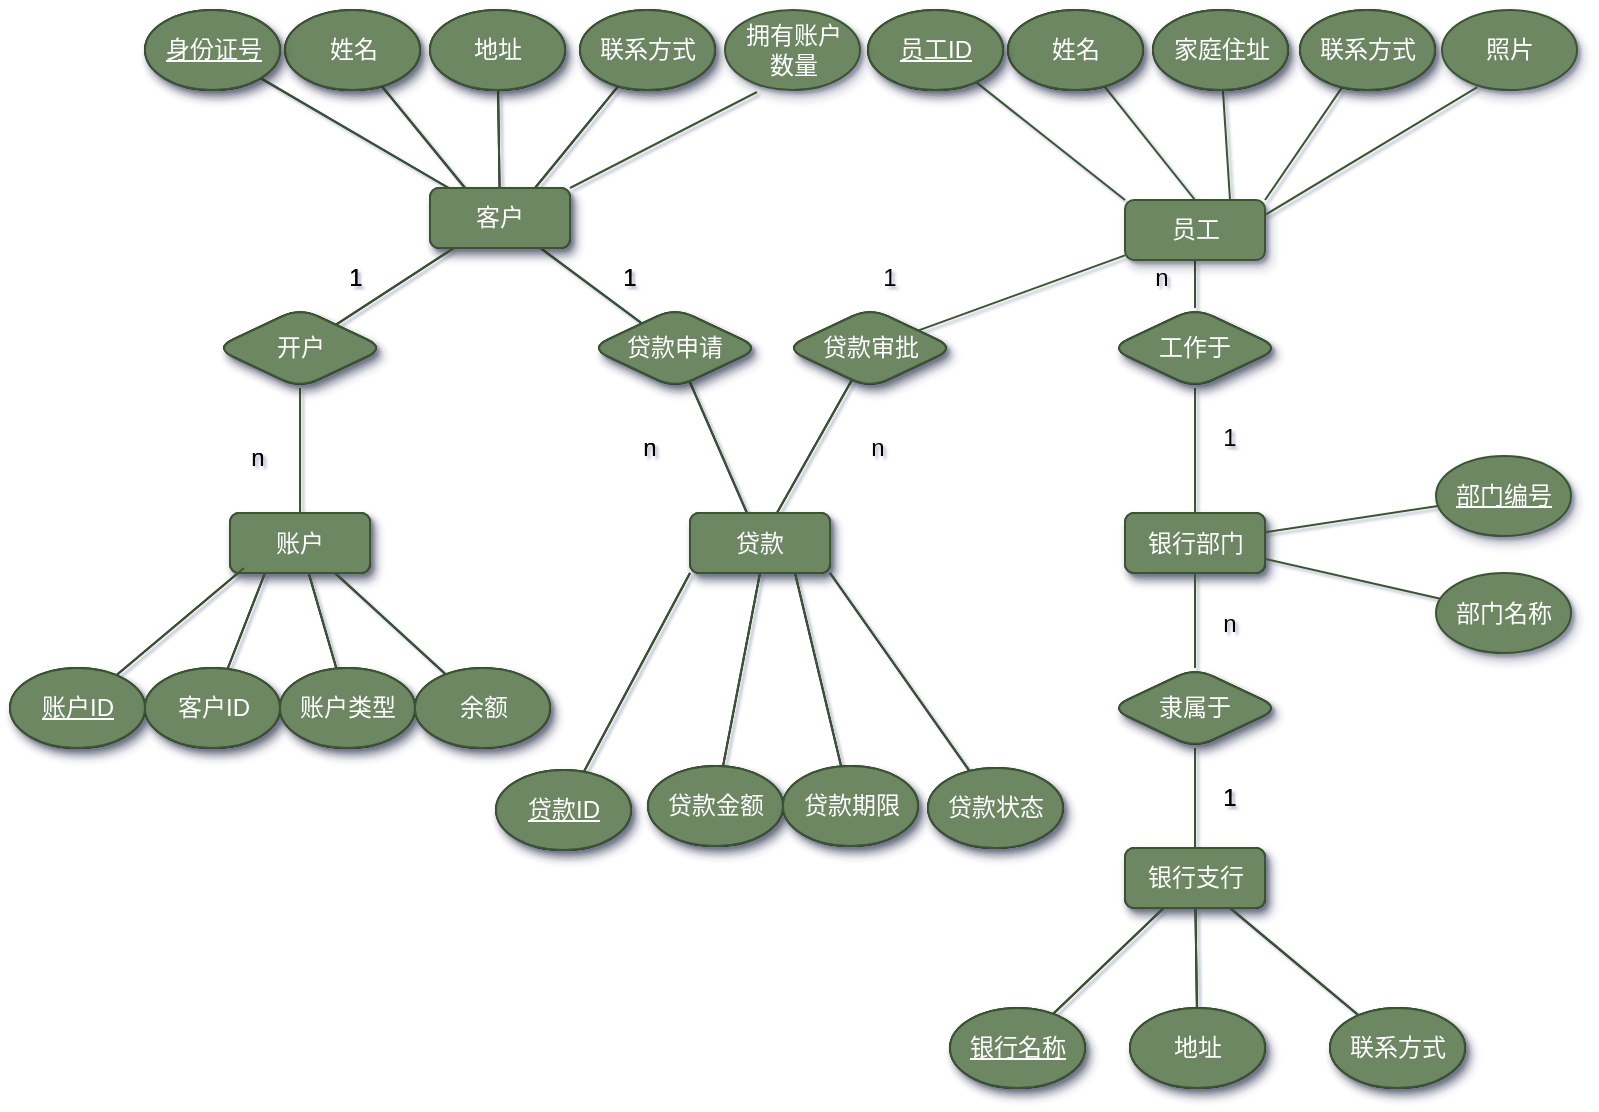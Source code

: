 <mxfile>
    <diagram id="WZQ0aDHP0Yc-spQVtL99" name="第 1 页">
        <mxGraphModel dx="1386" dy="779" grid="0" gridSize="10" guides="1" tooltips="1" connect="1" arrows="1" fold="1" page="1" pageScale="1" pageWidth="827" pageHeight="1169" background="#ffffff" math="0" shadow="1">
            <root>
                <mxCell id="0"/>
                <mxCell id="1" parent="0"/>
                <mxCell id="14" value="" style="edgeStyle=none;html=1;strokeColor=default;endArrow=none;endFill=0;rounded=1;" parent="1" source="2" target="13" edge="1">
                    <mxGeometry relative="1" as="geometry"/>
                </mxCell>
                <mxCell id="2" value="银行" style="rounded=1;whiteSpace=wrap;html=1;glass=0;shadow=1;" parent="1" vertex="1">
                    <mxGeometry x="567.5" y="530" width="70" height="30" as="geometry"/>
                </mxCell>
                <mxCell id="18" value="" style="edgeStyle=none;html=1;strokeColor=default;endArrow=none;endFill=0;rounded=1;" parent="1" source="3" target="10" edge="1">
                    <mxGeometry relative="1" as="geometry"/>
                </mxCell>
                <mxCell id="3" value="客户" style="rounded=1;whiteSpace=wrap;html=1;glass=0;shadow=1;" parent="1" vertex="1">
                    <mxGeometry x="220" y="200" width="70" height="30" as="geometry"/>
                </mxCell>
                <mxCell id="4" value="账户" style="rounded=1;whiteSpace=wrap;html=1;glass=0;shadow=1;" parent="1" vertex="1">
                    <mxGeometry x="120" y="362.5" width="70" height="30" as="geometry"/>
                </mxCell>
                <mxCell id="5" value="贷款" style="rounded=1;whiteSpace=wrap;html=1;glass=0;shadow=1;" parent="1" vertex="1">
                    <mxGeometry x="350" y="362.5" width="70" height="30" as="geometry"/>
                </mxCell>
                <mxCell id="6" value="银行部门" style="rounded=1;whiteSpace=wrap;html=1;glass=0;shadow=1;" parent="1" vertex="1">
                    <mxGeometry x="567.5" y="362.5" width="70" height="30" as="geometry"/>
                </mxCell>
                <mxCell id="16" value="" style="edgeStyle=none;html=1;strokeColor=default;endArrow=none;endFill=0;rounded=1;" parent="1" source="9" target="3" edge="1">
                    <mxGeometry relative="1" as="geometry"/>
                </mxCell>
                <mxCell id="17" value="" style="edgeStyle=none;html=1;strokeColor=default;endArrow=none;endFill=0;rounded=1;" parent="1" source="9" target="4" edge="1">
                    <mxGeometry relative="1" as="geometry"/>
                </mxCell>
                <mxCell id="9" value="开户&lt;span style=&quot;color: rgba(0, 0, 0, 0); font-family: monospace; font-size: 0px; text-align: start;&quot;&gt;%3CmxGraphModel%3E%3Croot%3E%3CmxCell%20id%3D%220%22%2F%3E%3CmxCell%20id%3D%221%22%20parent%3D%220%22%2F%3E%3CmxCell%20id%3D%222%22%20value%3D%22%E9%93%B6%E8%A1%8C%E9%83%A8%E9%97%A8%22%20style%3D%22rounded%3D1%3BwhiteSpace%3Dwrap%3Bhtml%3D1%3Bglass%3D0%3Bshadow%3D1%3B%22%20vertex%3D%221%22%20parent%3D%221%22%3E%3CmxGeometry%20x%3D%22320%22%20y%3D%22780%22%20width%3D%2270%22%20height%3D%2230%22%20as%3D%22geometry%22%2F%3E%3C%2FmxCell%3E%3C%2Froot%3E%3C%2FmxGraphModel%3E&lt;/span&gt;" style="rhombus;whiteSpace=wrap;html=1;rounded=1;shadow=1;glass=0;" parent="1" vertex="1">
                    <mxGeometry x="112.5" y="260" width="85" height="40" as="geometry"/>
                </mxCell>
                <mxCell id="19" value="" style="edgeStyle=none;html=1;strokeColor=default;endArrow=none;endFill=0;rounded=1;" parent="1" source="10" target="5" edge="1">
                    <mxGeometry relative="1" as="geometry"/>
                </mxCell>
                <mxCell id="10" value="贷款申请" style="rhombus;whiteSpace=wrap;html=1;rounded=1;shadow=1;glass=0;" parent="1" vertex="1">
                    <mxGeometry x="300" y="260" width="85" height="40" as="geometry"/>
                </mxCell>
                <mxCell id="28" value="" style="edgeStyle=none;html=1;strokeColor=default;endArrow=none;endFill=0;rounded=1;" parent="1" source="11" target="5" edge="1">
                    <mxGeometry relative="1" as="geometry"/>
                </mxCell>
                <mxCell id="11" value="贷款审批" style="rhombus;whiteSpace=wrap;html=1;rounded=1;shadow=1;glass=0;" parent="1" vertex="1">
                    <mxGeometry x="397.5" y="260" width="85" height="40" as="geometry"/>
                </mxCell>
                <mxCell id="22" value="" style="edgeStyle=none;html=1;strokeColor=default;endArrow=none;endFill=0;rounded=1;" parent="1" source="12" target="6" edge="1">
                    <mxGeometry relative="1" as="geometry"/>
                </mxCell>
                <mxCell id="12" value="工作于" style="rhombus;whiteSpace=wrap;html=1;rounded=1;shadow=1;glass=0;" parent="1" vertex="1">
                    <mxGeometry x="560" y="260" width="85" height="40" as="geometry"/>
                </mxCell>
                <mxCell id="15" value="" style="edgeStyle=none;html=1;strokeColor=default;endArrow=none;endFill=0;rounded=1;" parent="1" source="13" target="6" edge="1">
                    <mxGeometry relative="1" as="geometry"/>
                </mxCell>
                <mxCell id="13" value="隶属于" style="rhombus;whiteSpace=wrap;html=1;rounded=1;shadow=1;glass=0;" parent="1" vertex="1">
                    <mxGeometry x="560" y="440" width="85" height="40" as="geometry"/>
                </mxCell>
                <mxCell id="31" value="" style="edgeStyle=none;html=1;endArrow=none;endFill=0;rounded=1;" parent="1" source="27" target="2" edge="1">
                    <mxGeometry relative="1" as="geometry"/>
                </mxCell>
                <mxCell id="27" value="银行名称" style="ellipse;whiteSpace=wrap;html=1;rounded=1;shadow=1;glass=0;" parent="1" vertex="1">
                    <mxGeometry x="480" y="610" width="67.5" height="40" as="geometry"/>
                </mxCell>
                <mxCell id="30" value="" style="edgeStyle=none;html=1;endArrow=none;endFill=0;rounded=1;" parent="1" source="29" target="2" edge="1">
                    <mxGeometry relative="1" as="geometry"/>
                </mxCell>
                <mxCell id="29" value="地址" style="ellipse;whiteSpace=wrap;html=1;rounded=1;shadow=1;glass=0;" parent="1" vertex="1">
                    <mxGeometry x="570" y="610" width="67.5" height="40" as="geometry"/>
                </mxCell>
                <mxCell id="49" style="edgeStyle=none;html=1;entryX=0.25;entryY=0;entryDx=0;entryDy=0;endArrow=none;endFill=0;rounded=1;" parent="1" source="43" target="3" edge="1">
                    <mxGeometry relative="1" as="geometry"/>
                </mxCell>
                <mxCell id="43" value="姓名" style="ellipse;whiteSpace=wrap;html=1;rounded=1;shadow=1;glass=0;" parent="1" vertex="1">
                    <mxGeometry x="147.5" y="111" width="67.5" height="40" as="geometry"/>
                </mxCell>
                <mxCell id="48" value="" style="edgeStyle=none;html=1;endArrow=none;endFill=0;rounded=1;" parent="1" source="44" target="3" edge="1">
                    <mxGeometry relative="1" as="geometry"/>
                </mxCell>
                <mxCell id="44" value="身份证号" style="ellipse;whiteSpace=wrap;html=1;rounded=1;shadow=1;glass=0;" parent="1" vertex="1">
                    <mxGeometry x="220" y="111" width="67.5" height="40" as="geometry"/>
                </mxCell>
                <mxCell id="50" style="edgeStyle=none;html=1;entryX=0.75;entryY=0;entryDx=0;entryDy=0;endArrow=none;endFill=0;rounded=1;" parent="1" source="45" target="3" edge="1">
                    <mxGeometry relative="1" as="geometry"/>
                </mxCell>
                <mxCell id="45" value="联系方式" style="ellipse;whiteSpace=wrap;html=1;rounded=1;shadow=1;glass=0;" parent="1" vertex="1">
                    <mxGeometry x="295" y="111" width="67.5" height="40" as="geometry"/>
                </mxCell>
                <mxCell id="57" style="edgeStyle=none;html=1;endArrow=none;endFill=0;rounded=1;" parent="1" source="51" edge="1">
                    <mxGeometry relative="1" as="geometry">
                        <mxPoint x="127" y="390" as="targetPoint"/>
                    </mxGeometry>
                </mxCell>
                <mxCell id="51" value="账户ID" style="ellipse;whiteSpace=wrap;html=1;rounded=1;shadow=1;glass=0;" parent="1" vertex="1">
                    <mxGeometry x="10" y="440" width="67.5" height="40" as="geometry"/>
                </mxCell>
                <mxCell id="53" style="edgeStyle=none;html=1;endArrow=none;endFill=0;rounded=1;" parent="1" source="52" target="3" edge="1">
                    <mxGeometry relative="1" as="geometry"/>
                </mxCell>
                <mxCell id="52" value="客户ID" style="ellipse;whiteSpace=wrap;html=1;rounded=1;shadow=1;glass=0;" parent="1" vertex="1">
                    <mxGeometry x="77.5" y="111" width="67.5" height="40" as="geometry"/>
                </mxCell>
                <mxCell id="58" style="edgeStyle=none;html=1;endArrow=none;endFill=0;entryX=0.25;entryY=1;entryDx=0;entryDy=0;rounded=1;" parent="1" source="54" target="4" edge="1">
                    <mxGeometry relative="1" as="geometry">
                        <mxPoint x="140" y="400" as="targetPoint"/>
                    </mxGeometry>
                </mxCell>
                <mxCell id="54" value="客户ID" style="ellipse;whiteSpace=wrap;html=1;rounded=1;shadow=1;glass=0;" parent="1" vertex="1">
                    <mxGeometry x="77.5" y="440" width="67.5" height="40" as="geometry"/>
                </mxCell>
                <mxCell id="59" value="" style="edgeStyle=none;html=1;endArrow=none;endFill=0;rounded=1;" parent="1" source="55" target="4" edge="1">
                    <mxGeometry relative="1" as="geometry"/>
                </mxCell>
                <mxCell id="55" value="账户类型" style="ellipse;whiteSpace=wrap;html=1;rounded=1;shadow=1;glass=0;" parent="1" vertex="1">
                    <mxGeometry x="145" y="440" width="67.5" height="40" as="geometry"/>
                </mxCell>
                <mxCell id="60" style="edgeStyle=none;html=1;entryX=0.75;entryY=1;entryDx=0;entryDy=0;endArrow=none;endFill=0;rounded=1;" parent="1" source="56" target="4" edge="1">
                    <mxGeometry relative="1" as="geometry"/>
                </mxCell>
                <mxCell id="56" value="余额" style="ellipse;whiteSpace=wrap;html=1;rounded=1;shadow=1;glass=0;" parent="1" vertex="1">
                    <mxGeometry x="212.5" y="440" width="67.5" height="40" as="geometry"/>
                </mxCell>
                <mxCell id="67" style="edgeStyle=none;html=1;endArrow=none;endFill=0;entryX=0;entryY=1;entryDx=0;entryDy=0;rounded=1;" parent="1" source="62" target="5" edge="1">
                    <mxGeometry relative="1" as="geometry">
                        <mxPoint x="360" y="400" as="targetPoint"/>
                    </mxGeometry>
                </mxCell>
                <mxCell id="62" value="贷款ID" style="ellipse;whiteSpace=wrap;html=1;rounded=1;shadow=1;glass=0;" parent="1" vertex="1">
                    <mxGeometry x="253" y="491" width="67.5" height="40" as="geometry"/>
                </mxCell>
                <mxCell id="69" style="edgeStyle=none;html=1;entryX=0.5;entryY=1;entryDx=0;entryDy=0;endArrow=none;endFill=0;rounded=1;" parent="1" source="64" target="5" edge="1">
                    <mxGeometry relative="1" as="geometry"/>
                </mxCell>
                <mxCell id="64" value="贷款金额&lt;span style=&quot;color: rgba(0, 0, 0, 0); font-family: monospace; font-size: 0px; text-align: start;&quot;&gt;%3CmxGraphModel%3E%3Croot%3E%3CmxCell%20id%3D%220%22%2F%3E%3CmxCell%20id%3D%221%22%20parent%3D%220%22%2F%3E%3CmxCell%20id%3D%222%22%20value%3D%22%E8%B4%A6%E6%88%B7%E7%B1%BB%E5%9E%8B%22%20style%3D%22ellipse%3BwhiteSpace%3Dwrap%3Bhtml%3D1%3Brounded%3D1%3Bshadow%3D1%3Bglass%3D0%3Bsketch%3D0%3B%22%20vertex%3D%221%22%20parent%3D%221%22%3E%3CmxGeometry%20x%3D%22145%22%20y%3D%22440%22%20width%3D%2267.5%22%20height%3D%2240%22%20as%3D%22geometry%22%2F%3E%3C%2FmxCell%3E%3C%2Froot%3E%3C%2FmxGraphModel%3E&lt;/span&gt;" style="ellipse;whiteSpace=wrap;html=1;rounded=1;shadow=1;glass=0;" parent="1" vertex="1">
                    <mxGeometry x="329" y="489" width="67.5" height="40" as="geometry"/>
                </mxCell>
                <mxCell id="70" style="edgeStyle=none;html=1;entryX=0.75;entryY=1;entryDx=0;entryDy=0;endArrow=none;endFill=0;rounded=1;" parent="1" source="65" target="5" edge="1">
                    <mxGeometry relative="1" as="geometry"/>
                </mxCell>
                <mxCell id="65" value="贷款期限" style="ellipse;whiteSpace=wrap;html=1;rounded=1;shadow=1;glass=0;" parent="1" vertex="1">
                    <mxGeometry x="396.5" y="489" width="67.5" height="40" as="geometry"/>
                </mxCell>
                <mxCell id="71" style="edgeStyle=none;html=1;entryX=1;entryY=1;entryDx=0;entryDy=0;endArrow=none;endFill=0;rounded=1;" parent="1" source="66" target="5" edge="1">
                    <mxGeometry relative="1" as="geometry"/>
                </mxCell>
                <mxCell id="66" value="贷款状态" style="ellipse;whiteSpace=wrap;html=1;rounded=1;shadow=1;glass=0;" parent="1" vertex="1">
                    <mxGeometry x="469" y="490" width="67.5" height="40" as="geometry"/>
                </mxCell>
                <mxCell id="73" style="edgeStyle=none;html=1;entryX=0.75;entryY=1;entryDx=0;entryDy=0;endArrow=none;endFill=0;rounded=1;" parent="1" source="72" target="2" edge="1">
                    <mxGeometry relative="1" as="geometry"/>
                </mxCell>
                <mxCell id="72" value="联系方式" style="ellipse;whiteSpace=wrap;html=1;rounded=1;shadow=1;glass=0;" parent="1" vertex="1">
                    <mxGeometry x="670" y="610" width="67.5" height="40" as="geometry"/>
                </mxCell>
                <mxCell id="76" value="姓名" style="ellipse;whiteSpace=wrap;html=1;rounded=1;shadow=1;glass=0;" parent="1" vertex="1">
                    <mxGeometry x="509" y="111" width="67.5" height="40" as="geometry"/>
                </mxCell>
                <mxCell id="77" value="所属部门" style="ellipse;whiteSpace=wrap;html=1;rounded=1;shadow=1;glass=0;" parent="1" vertex="1">
                    <mxGeometry x="581.5" y="111" width="67.5" height="40" as="geometry"/>
                </mxCell>
                <mxCell id="78" value="联系方式" style="ellipse;whiteSpace=wrap;html=1;rounded=1;shadow=1;glass=0;gradientColor=none;fillStyle=auto;" parent="1" vertex="1">
                    <mxGeometry x="655" y="111" width="67.5" height="40" as="geometry"/>
                </mxCell>
                <mxCell id="79" value="员工ID" style="ellipse;whiteSpace=wrap;html=1;rounded=1;shadow=1;glass=0;" parent="1" vertex="1">
                    <mxGeometry x="439" y="111" width="67.5" height="40" as="geometry"/>
                </mxCell>
                <mxCell id="84" value="1" style="text;html=1;strokeColor=none;fillColor=none;align=center;verticalAlign=middle;whiteSpace=wrap;rounded=1;" parent="1" vertex="1">
                    <mxGeometry x="152.5" y="230" width="60" height="30" as="geometry"/>
                </mxCell>
                <mxCell id="85" value="n" style="text;html=1;strokeColor=none;fillColor=none;align=center;verticalAlign=middle;whiteSpace=wrap;rounded=1;" parent="1" vertex="1">
                    <mxGeometry x="103.75" y="320" width="60" height="30" as="geometry"/>
                </mxCell>
                <mxCell id="87" value="1" style="text;html=1;strokeColor=none;fillColor=none;align=center;verticalAlign=middle;whiteSpace=wrap;rounded=1;" parent="1" vertex="1">
                    <mxGeometry x="290" y="230" width="60" height="30" as="geometry"/>
                </mxCell>
                <mxCell id="88" value="n" style="text;html=1;strokeColor=none;fillColor=none;align=center;verticalAlign=middle;whiteSpace=wrap;rounded=1;" parent="1" vertex="1">
                    <mxGeometry x="300" y="315" width="60" height="30" as="geometry"/>
                </mxCell>
                <mxCell id="89" value="1" style="text;html=1;strokeColor=none;fillColor=none;align=center;verticalAlign=middle;whiteSpace=wrap;rounded=1;fontColor=#000000;" parent="1" vertex="1">
                    <mxGeometry x="420" y="230" width="60" height="30" as="geometry"/>
                </mxCell>
                <mxCell id="90" value="n" style="text;html=1;strokeColor=none;fillColor=none;align=center;verticalAlign=middle;whiteSpace=wrap;rounded=1;fontColor=#000000;" parent="1" vertex="1">
                    <mxGeometry x="556" y="230" width="60" height="30" as="geometry"/>
                </mxCell>
                <mxCell id="91" value="1" style="text;html=1;strokeColor=none;fillColor=none;align=center;verticalAlign=middle;whiteSpace=wrap;rounded=1;labelBackgroundColor=none;fontColor=#000000;labelBorderColor=none;" parent="1" vertex="1">
                    <mxGeometry x="590" y="310" width="60" height="30" as="geometry"/>
                </mxCell>
                <mxCell id="92" value="1" style="text;html=1;strokeColor=none;fillColor=none;align=center;verticalAlign=middle;whiteSpace=wrap;rounded=1;" parent="1" vertex="1">
                    <mxGeometry x="590" y="490" width="60" height="30" as="geometry"/>
                </mxCell>
                <mxCell id="93" value="n" style="text;html=1;strokeColor=none;fillColor=none;align=center;verticalAlign=middle;whiteSpace=wrap;rounded=1;fontColor=#000000;" parent="1" vertex="1">
                    <mxGeometry x="414" y="315" width="60" height="30" as="geometry"/>
                </mxCell>
                <mxCell id="94" value="n" style="text;html=1;strokeColor=none;fillColor=none;align=center;verticalAlign=middle;whiteSpace=wrap;rounded=1;fontColor=#000000;" parent="1" vertex="1">
                    <mxGeometry x="590" y="402.5" width="60" height="30" as="geometry"/>
                </mxCell>
                <mxCell id="95" value="" style="edgeStyle=none;html=1;strokeColor=#3A5431;endArrow=none;endFill=0;rounded=1;fillColor=#6d8764;" parent="1" source="96" target="115" edge="1">
                    <mxGeometry relative="1" as="geometry"/>
                </mxCell>
                <mxCell id="96" value="银行支行" style="rounded=1;whiteSpace=wrap;html=1;glass=0;shadow=1;fillColor=#6d8764;strokeColor=#3A5431;fontColor=#ffffff;" parent="1" vertex="1">
                    <mxGeometry x="567.5" y="530" width="70" height="30" as="geometry"/>
                </mxCell>
                <mxCell id="97" value="" style="edgeStyle=none;html=1;strokeColor=#3A5431;endArrow=none;endFill=0;rounded=1;fillColor=#6d8764;" parent="1" source="98" target="109" edge="1">
                    <mxGeometry relative="1" as="geometry"/>
                </mxCell>
                <mxCell id="98" value="客户" style="rounded=1;whiteSpace=wrap;html=1;glass=0;shadow=1;fillColor=#6d8764;strokeColor=#3A5431;fontColor=#ffffff;" parent="1" vertex="1">
                    <mxGeometry x="220" y="200" width="70" height="30" as="geometry"/>
                </mxCell>
                <mxCell id="99" value="账户" style="rounded=1;whiteSpace=wrap;html=1;glass=0;shadow=1;fillColor=#6d8764;strokeColor=#3A5431;fontColor=#ffffff;" parent="1" vertex="1">
                    <mxGeometry x="120" y="362.5" width="70" height="30" as="geometry"/>
                </mxCell>
                <mxCell id="100" value="贷款" style="rounded=1;whiteSpace=wrap;html=1;glass=0;shadow=1;fillColor=#6d8764;strokeColor=#3A5431;fontColor=#ffffff;" parent="1" vertex="1">
                    <mxGeometry x="350" y="362.5" width="70" height="30" as="geometry"/>
                </mxCell>
                <mxCell id="101" value="银行部门" style="rounded=1;whiteSpace=wrap;html=1;glass=0;shadow=1;fillColor=#6d8764;strokeColor=#3A5431;fontColor=#ffffff;" parent="1" vertex="1">
                    <mxGeometry x="567.5" y="362.5" width="70" height="30" as="geometry"/>
                </mxCell>
                <mxCell id="102" value="" style="edgeStyle=none;html=1;strokeColor=#3A5431;endArrow=none;endFill=0;rounded=1;fillColor=#6d8764;" parent="1" source="104" target="113" edge="1">
                    <mxGeometry relative="1" as="geometry"/>
                </mxCell>
                <mxCell id="103" value="" style="edgeStyle=none;html=1;strokeColor=#3A5431;endArrow=none;endFill=0;rounded=1;fillColor=#6d8764;" parent="1" source="104" target="111" edge="1">
                    <mxGeometry relative="1" as="geometry"/>
                </mxCell>
                <mxCell id="104" value="员工" style="rounded=1;whiteSpace=wrap;html=1;glass=0;shadow=1;fillColor=#6d8764;strokeColor=#3A5431;fontColor=#ffffff;" parent="1" vertex="1">
                    <mxGeometry x="567.5" y="206" width="70" height="30" as="geometry"/>
                </mxCell>
                <mxCell id="105" value="" style="edgeStyle=none;html=1;strokeColor=#3A5431;endArrow=none;endFill=0;rounded=1;fillColor=#6d8764;" parent="1" source="107" target="98" edge="1">
                    <mxGeometry relative="1" as="geometry"/>
                </mxCell>
                <mxCell id="106" value="" style="edgeStyle=none;html=1;strokeColor=#3A5431;endArrow=none;endFill=0;rounded=1;fillColor=#6d8764;" parent="1" source="107" target="99" edge="1">
                    <mxGeometry relative="1" as="geometry"/>
                </mxCell>
                <mxCell id="107" value="开户&lt;span style=&quot;color: rgba(0, 0, 0, 0); font-family: monospace; font-size: 0px; text-align: start;&quot;&gt;%3CmxGraphModel%3E%3Croot%3E%3CmxCell%20id%3D%220%22%2F%3E%3CmxCell%20id%3D%221%22%20parent%3D%220%22%2F%3E%3CmxCell%20id%3D%222%22%20value%3D%22%E9%93%B6%E8%A1%8C%E9%83%A8%E9%97%A8%22%20style%3D%22rounded%3D1%3BwhiteSpace%3Dwrap%3Bhtml%3D1%3Bglass%3D0%3Bshadow%3D1%3B%22%20vertex%3D%221%22%20parent%3D%221%22%3E%3CmxGeometry%20x%3D%22320%22%20y%3D%22780%22%20width%3D%2270%22%20height%3D%2230%22%20as%3D%22geometry%22%2F%3E%3C%2FmxCell%3E%3C%2Froot%3E%3C%2FmxGraphModel%3E&lt;/span&gt;" style="rhombus;whiteSpace=wrap;html=1;rounded=1;shadow=1;glass=0;fillColor=#6d8764;strokeColor=#3A5431;fontColor=#ffffff;" parent="1" vertex="1">
                    <mxGeometry x="112.5" y="260" width="85" height="40" as="geometry"/>
                </mxCell>
                <mxCell id="108" value="" style="edgeStyle=none;html=1;strokeColor=#3A5431;endArrow=none;endFill=0;rounded=1;fillColor=#6d8764;" parent="1" source="109" target="100" edge="1">
                    <mxGeometry relative="1" as="geometry"/>
                </mxCell>
                <mxCell id="109" value="贷款申请" style="rhombus;whiteSpace=wrap;html=1;rounded=1;shadow=1;glass=0;fillColor=#6d8764;strokeColor=#3A5431;fontColor=#ffffff;" parent="1" vertex="1">
                    <mxGeometry x="300" y="260" width="85" height="40" as="geometry"/>
                </mxCell>
                <mxCell id="110" value="" style="edgeStyle=none;html=1;strokeColor=#3A5431;endArrow=none;endFill=0;rounded=1;fillColor=#6d8764;" parent="1" source="111" target="100" edge="1">
                    <mxGeometry relative="1" as="geometry"/>
                </mxCell>
                <mxCell id="111" value="贷款审批" style="rhombus;whiteSpace=wrap;html=1;rounded=1;shadow=1;glass=0;fillColor=#6d8764;strokeColor=#3A5431;fontColor=#ffffff;" parent="1" vertex="1">
                    <mxGeometry x="397.5" y="260" width="85" height="40" as="geometry"/>
                </mxCell>
                <mxCell id="112" value="" style="edgeStyle=none;html=1;strokeColor=#3A5431;endArrow=none;endFill=0;rounded=1;fillColor=#6d8764;" parent="1" source="113" target="101" edge="1">
                    <mxGeometry relative="1" as="geometry"/>
                </mxCell>
                <mxCell id="113" value="工作于" style="rhombus;whiteSpace=wrap;html=1;rounded=1;shadow=1;glass=0;fillColor=#6d8764;strokeColor=#3A5431;fontColor=#ffffff;" parent="1" vertex="1">
                    <mxGeometry x="560" y="260" width="85" height="40" as="geometry"/>
                </mxCell>
                <mxCell id="114" value="" style="edgeStyle=none;html=1;strokeColor=#3A5431;endArrow=none;endFill=0;rounded=1;fillColor=#6d8764;" parent="1" source="115" target="101" edge="1">
                    <mxGeometry relative="1" as="geometry"/>
                </mxCell>
                <mxCell id="115" value="隶属于" style="rhombus;whiteSpace=wrap;html=1;rounded=1;shadow=1;glass=0;fillColor=#6d8764;strokeColor=#3A5431;fontColor=#ffffff;" parent="1" vertex="1">
                    <mxGeometry x="560" y="440" width="85" height="40" as="geometry"/>
                </mxCell>
                <mxCell id="116" value="" style="edgeStyle=none;html=1;endArrow=none;endFill=0;rounded=1;fillColor=#6d8764;strokeColor=#3A5431;" parent="1" source="117" target="96" edge="1">
                    <mxGeometry relative="1" as="geometry"/>
                </mxCell>
                <mxCell id="117" value="银行名称" style="ellipse;whiteSpace=wrap;html=1;rounded=1;shadow=1;glass=0;fillColor=#6d8764;strokeColor=#3A5431;fontColor=#ffffff;fontStyle=4" parent="1" vertex="1">
                    <mxGeometry x="480" y="610" width="67.5" height="40" as="geometry"/>
                </mxCell>
                <mxCell id="118" value="" style="edgeStyle=none;html=1;endArrow=none;endFill=0;rounded=1;fillColor=#6d8764;strokeColor=#3A5431;" parent="1" source="119" target="96" edge="1">
                    <mxGeometry relative="1" as="geometry"/>
                </mxCell>
                <mxCell id="119" value="地址" style="ellipse;whiteSpace=wrap;html=1;rounded=1;shadow=1;glass=0;fillColor=#6d8764;strokeColor=#3A5431;fontColor=#ffffff;" parent="1" vertex="1">
                    <mxGeometry x="570" y="610" width="67.5" height="40" as="geometry"/>
                </mxCell>
                <mxCell id="120" value="" style="edgeStyle=none;html=1;endArrow=none;endFill=0;rounded=1;fillColor=#6d8764;strokeColor=#3A5431;" parent="1" source="121" target="101" edge="1">
                    <mxGeometry relative="1" as="geometry"/>
                </mxCell>
                <mxCell id="121" value="部门编号" style="ellipse;whiteSpace=wrap;html=1;rounded=1;shadow=1;glass=0;fillColor=#6d8764;strokeColor=#3A5431;fontColor=#ffffff;fontStyle=4" parent="1" vertex="1">
                    <mxGeometry x="723" y="334" width="67.5" height="40" as="geometry"/>
                </mxCell>
                <mxCell id="122" value="" style="edgeStyle=none;html=1;endArrow=none;endFill=0;rounded=1;fillColor=#6d8764;strokeColor=#3A5431;" parent="1" source="123" target="101" edge="1">
                    <mxGeometry relative="1" as="geometry"/>
                </mxCell>
                <mxCell id="123" value="部门名称" style="ellipse;whiteSpace=wrap;html=1;rounded=1;shadow=1;glass=0;fillColor=#6d8764;strokeColor=#3A5431;fontColor=#ffffff;" parent="1" vertex="1">
                    <mxGeometry x="723" y="392.5" width="67.5" height="40" as="geometry"/>
                </mxCell>
                <mxCell id="126" style="edgeStyle=none;html=1;entryX=0.25;entryY=0;entryDx=0;entryDy=0;endArrow=none;endFill=0;rounded=1;fillColor=#6d8764;strokeColor=#3A5431;" parent="1" source="127" target="98" edge="1">
                    <mxGeometry relative="1" as="geometry"/>
                </mxCell>
                <mxCell id="127" value="姓名" style="ellipse;whiteSpace=wrap;html=1;rounded=1;shadow=1;glass=0;fillColor=#6d8764;strokeColor=#3A5431;fontColor=#ffffff;" parent="1" vertex="1">
                    <mxGeometry x="147.5" y="111" width="67.5" height="40" as="geometry"/>
                </mxCell>
                <mxCell id="128" value="" style="edgeStyle=none;html=1;endArrow=none;endFill=0;rounded=1;fillColor=#6d8764;strokeColor=#3A5431;" parent="1" source="129" target="98" edge="1">
                    <mxGeometry relative="1" as="geometry"/>
                </mxCell>
                <mxCell id="129" value="地址" style="ellipse;whiteSpace=wrap;html=1;rounded=1;shadow=1;glass=0;fillColor=#6d8764;strokeColor=#3A5431;fontColor=#ffffff;" parent="1" vertex="1">
                    <mxGeometry x="220" y="111" width="67.5" height="40" as="geometry"/>
                </mxCell>
                <mxCell id="130" style="edgeStyle=none;html=1;entryX=0.75;entryY=0;entryDx=0;entryDy=0;endArrow=none;endFill=0;rounded=1;fillColor=#6d8764;strokeColor=#3A5431;" parent="1" source="131" target="98" edge="1">
                    <mxGeometry relative="1" as="geometry"/>
                </mxCell>
                <mxCell id="131" value="联系方式" style="ellipse;whiteSpace=wrap;html=1;rounded=1;shadow=1;glass=0;fillColor=#6d8764;strokeColor=#3A5431;fontColor=#ffffff;" parent="1" vertex="1">
                    <mxGeometry x="295" y="111" width="67.5" height="40" as="geometry"/>
                </mxCell>
                <mxCell id="132" style="edgeStyle=none;html=1;endArrow=none;endFill=0;rounded=1;fillColor=#6d8764;strokeColor=#3A5431;" parent="1" source="133" edge="1">
                    <mxGeometry relative="1" as="geometry">
                        <mxPoint x="127" y="390" as="targetPoint"/>
                    </mxGeometry>
                </mxCell>
                <mxCell id="133" value="账户ID" style="ellipse;whiteSpace=wrap;html=1;rounded=1;shadow=1;glass=0;fillColor=#6d8764;strokeColor=#3A5431;fontColor=#ffffff;fontStyle=4" parent="1" vertex="1">
                    <mxGeometry x="10" y="440" width="67.5" height="40" as="geometry"/>
                </mxCell>
                <mxCell id="134" style="edgeStyle=none;html=1;endArrow=none;endFill=0;rounded=1;fillColor=#6d8764;strokeColor=#3A5431;" parent="1" source="135" target="98" edge="1">
                    <mxGeometry relative="1" as="geometry"/>
                </mxCell>
                <mxCell id="135" value="身份证号" style="ellipse;whiteSpace=wrap;html=1;rounded=1;shadow=1;glass=0;fillColor=#6d8764;strokeColor=#3A5431;fontColor=#ffffff;fontStyle=4" parent="1" vertex="1">
                    <mxGeometry x="77.5" y="111" width="67.5" height="40" as="geometry"/>
                </mxCell>
                <mxCell id="136" style="edgeStyle=none;html=1;endArrow=none;endFill=0;entryX=0.25;entryY=1;entryDx=0;entryDy=0;rounded=1;fillColor=#6d8764;strokeColor=#3A5431;" parent="1" source="137" target="99" edge="1">
                    <mxGeometry relative="1" as="geometry">
                        <mxPoint x="140" y="400" as="targetPoint"/>
                    </mxGeometry>
                </mxCell>
                <mxCell id="137" value="客户ID" style="ellipse;whiteSpace=wrap;html=1;rounded=1;shadow=1;glass=0;fillColor=#6d8764;strokeColor=#3A5431;fontColor=#ffffff;" parent="1" vertex="1">
                    <mxGeometry x="77.5" y="440" width="67.5" height="40" as="geometry"/>
                </mxCell>
                <mxCell id="138" value="" style="edgeStyle=none;html=1;endArrow=none;endFill=0;rounded=1;fillColor=#6d8764;strokeColor=#3A5431;" parent="1" source="139" target="99" edge="1">
                    <mxGeometry relative="1" as="geometry"/>
                </mxCell>
                <mxCell id="139" value="账户类型" style="ellipse;whiteSpace=wrap;html=1;rounded=1;shadow=1;glass=0;fillColor=#6d8764;strokeColor=#3A5431;fontColor=#ffffff;" parent="1" vertex="1">
                    <mxGeometry x="145" y="440" width="67.5" height="40" as="geometry"/>
                </mxCell>
                <mxCell id="140" style="edgeStyle=none;html=1;entryX=0.75;entryY=1;entryDx=0;entryDy=0;endArrow=none;endFill=0;rounded=1;fillColor=#6d8764;strokeColor=#3A5431;" parent="1" source="141" target="99" edge="1">
                    <mxGeometry relative="1" as="geometry"/>
                </mxCell>
                <mxCell id="141" value="余额" style="ellipse;whiteSpace=wrap;html=1;rounded=1;shadow=1;glass=0;fillColor=#6d8764;strokeColor=#3A5431;fontColor=#ffffff;" parent="1" vertex="1">
                    <mxGeometry x="212.5" y="440" width="67.5" height="40" as="geometry"/>
                </mxCell>
                <mxCell id="142" style="edgeStyle=none;html=1;endArrow=none;endFill=0;entryX=0;entryY=1;entryDx=0;entryDy=0;rounded=1;fillColor=#6d8764;strokeColor=#3A5431;" parent="1" source="143" target="100" edge="1">
                    <mxGeometry relative="1" as="geometry">
                        <mxPoint x="360" y="400" as="targetPoint"/>
                    </mxGeometry>
                </mxCell>
                <mxCell id="143" value="贷款ID" style="ellipse;whiteSpace=wrap;html=1;rounded=1;shadow=1;glass=0;fillColor=#6d8764;strokeColor=#3A5431;fontColor=#ffffff;fontStyle=4" parent="1" vertex="1">
                    <mxGeometry x="253" y="491" width="67.5" height="40" as="geometry"/>
                </mxCell>
                <mxCell id="146" style="edgeStyle=none;html=1;entryX=0.5;entryY=1;entryDx=0;entryDy=0;endArrow=none;endFill=0;rounded=1;fillColor=#6d8764;strokeColor=#3A5431;" parent="1" source="147" target="100" edge="1">
                    <mxGeometry relative="1" as="geometry"/>
                </mxCell>
                <mxCell id="147" value="贷款金额&lt;span style=&quot;color: rgba(0, 0, 0, 0); font-family: monospace; font-size: 0px; text-align: start;&quot;&gt;%3CmxGraphModel%3E%3Croot%3E%3CmxCell%20id%3D%220%22%2F%3E%3CmxCell%20id%3D%221%22%20parent%3D%220%22%2F%3E%3CmxCell%20id%3D%222%22%20value%3D%22%E8%B4%A6%E6%88%B7%E7%B1%BB%E5%9E%8B%22%20style%3D%22ellipse%3BwhiteSpace%3Dwrap%3Bhtml%3D1%3Brounded%3D1%3Bshadow%3D1%3Bglass%3D0%3Bsketch%3D0%3B%22%20vertex%3D%221%22%20parent%3D%221%22%3E%3CmxGeometry%20x%3D%22145%22%20y%3D%22440%22%20width%3D%2267.5%22%20height%3D%2240%22%20as%3D%22geometry%22%2F%3E%3C%2FmxCell%3E%3C%2Froot%3E%3C%2FmxGraphModel%3E&lt;/span&gt;" style="ellipse;whiteSpace=wrap;html=1;rounded=1;shadow=1;glass=0;fillColor=#6d8764;strokeColor=#3A5431;fontColor=#ffffff;" parent="1" vertex="1">
                    <mxGeometry x="329" y="489" width="67.5" height="40" as="geometry"/>
                </mxCell>
                <mxCell id="148" style="edgeStyle=none;html=1;entryX=0.75;entryY=1;entryDx=0;entryDy=0;endArrow=none;endFill=0;rounded=1;fillColor=#6d8764;strokeColor=#3A5431;" parent="1" source="149" target="100" edge="1">
                    <mxGeometry relative="1" as="geometry"/>
                </mxCell>
                <mxCell id="149" value="贷款期限" style="ellipse;whiteSpace=wrap;html=1;rounded=1;shadow=1;glass=0;fillColor=#6d8764;strokeColor=#3A5431;fontColor=#ffffff;" parent="1" vertex="1">
                    <mxGeometry x="396.5" y="489" width="67.5" height="40" as="geometry"/>
                </mxCell>
                <mxCell id="150" style="edgeStyle=none;html=1;entryX=1;entryY=1;entryDx=0;entryDy=0;endArrow=none;endFill=0;rounded=1;fillColor=#6d8764;strokeColor=#3A5431;" parent="1" source="151" target="100" edge="1">
                    <mxGeometry relative="1" as="geometry"/>
                </mxCell>
                <mxCell id="151" value="贷款状态" style="ellipse;whiteSpace=wrap;html=1;rounded=1;shadow=1;glass=0;fillColor=#6d8764;strokeColor=#3A5431;fontColor=#ffffff;" parent="1" vertex="1">
                    <mxGeometry x="469" y="490" width="67.5" height="40" as="geometry"/>
                </mxCell>
                <mxCell id="152" style="edgeStyle=none;html=1;entryX=0.75;entryY=1;entryDx=0;entryDy=0;endArrow=none;endFill=0;rounded=1;fillColor=#6d8764;strokeColor=#3A5431;" parent="1" source="153" target="96" edge="1">
                    <mxGeometry relative="1" as="geometry"/>
                </mxCell>
                <mxCell id="153" value="联系方式" style="ellipse;whiteSpace=wrap;html=1;rounded=1;shadow=1;glass=0;fillColor=#6d8764;strokeColor=#3A5431;fontColor=#ffffff;" parent="1" vertex="1">
                    <mxGeometry x="670" y="610" width="67.5" height="40" as="geometry"/>
                </mxCell>
                <mxCell id="156" style="edgeStyle=none;html=1;entryX=0.5;entryY=0;entryDx=0;entryDy=0;endArrow=none;endFill=0;rounded=1;fillColor=#6d8764;strokeColor=#3A5431;" parent="1" source="157" target="104" edge="1">
                    <mxGeometry relative="1" as="geometry"/>
                </mxCell>
                <mxCell id="157" value="姓名" style="ellipse;whiteSpace=wrap;html=1;rounded=1;shadow=1;glass=0;fillColor=#6d8764;strokeColor=#3A5431;fontColor=#ffffff;" parent="1" vertex="1">
                    <mxGeometry x="509" y="111" width="67.5" height="40" as="geometry"/>
                </mxCell>
                <mxCell id="158" style="edgeStyle=none;html=1;entryX=0.75;entryY=0;entryDx=0;entryDy=0;endArrow=none;endFill=0;rounded=1;fillColor=#6d8764;strokeColor=#3A5431;" parent="1" source="159" target="104" edge="1">
                    <mxGeometry relative="1" as="geometry"/>
                </mxCell>
                <mxCell id="159" value="家庭住址" style="ellipse;whiteSpace=wrap;html=1;rounded=1;shadow=1;glass=0;fillColor=#6d8764;strokeColor=#3A5431;fontColor=#ffffff;" parent="1" vertex="1">
                    <mxGeometry x="581.5" y="111" width="67.5" height="40" as="geometry"/>
                </mxCell>
                <mxCell id="160" style="edgeStyle=none;html=1;entryX=1;entryY=0;entryDx=0;entryDy=0;endArrow=none;endFill=0;rounded=1;fillColor=#6d8764;strokeColor=#3A5431;" parent="1" source="161" target="104" edge="1">
                    <mxGeometry relative="1" as="geometry"/>
                </mxCell>
                <mxCell id="161" value="联系方式" style="ellipse;whiteSpace=wrap;html=1;rounded=1;shadow=1;glass=0;fillStyle=auto;fillColor=#6d8764;strokeColor=#3A5431;fontColor=#ffffff;" parent="1" vertex="1">
                    <mxGeometry x="655" y="111" width="67.5" height="40" as="geometry"/>
                </mxCell>
                <mxCell id="162" style="edgeStyle=none;html=1;entryX=0;entryY=0;entryDx=0;entryDy=0;endArrow=none;endFill=0;rounded=1;fillColor=#6d8764;strokeColor=#3A5431;" parent="1" source="163" target="104" edge="1">
                    <mxGeometry relative="1" as="geometry"/>
                </mxCell>
                <mxCell id="163" value="员工ID" style="ellipse;whiteSpace=wrap;html=1;rounded=1;shadow=1;glass=0;fillColor=#6d8764;strokeColor=#3A5431;fontColor=#ffffff;fontStyle=4" parent="1" vertex="1">
                    <mxGeometry x="439" y="111" width="67.5" height="40" as="geometry"/>
                </mxCell>
                <mxCell id="164" value="1" style="text;html=1;strokeColor=none;fillColor=none;align=center;verticalAlign=middle;whiteSpace=wrap;rounded=1;fontColor=#000000;" parent="1" vertex="1">
                    <mxGeometry x="152.5" y="230" width="60" height="30" as="geometry"/>
                </mxCell>
                <mxCell id="165" value="n" style="text;html=1;strokeColor=none;fillColor=none;align=center;verticalAlign=middle;whiteSpace=wrap;rounded=1;fontColor=#000000;" parent="1" vertex="1">
                    <mxGeometry x="103.75" y="320" width="60" height="30" as="geometry"/>
                </mxCell>
                <mxCell id="166" value="1" style="text;html=1;strokeColor=none;fillColor=none;align=center;verticalAlign=middle;whiteSpace=wrap;rounded=1;fontColor=#000000;" parent="1" vertex="1">
                    <mxGeometry x="290" y="230" width="60" height="30" as="geometry"/>
                </mxCell>
                <mxCell id="167" value="n" style="text;html=1;strokeColor=none;fillColor=none;align=center;verticalAlign=middle;whiteSpace=wrap;rounded=1;fontColor=#000000;" parent="1" vertex="1">
                    <mxGeometry x="300" y="315" width="60" height="30" as="geometry"/>
                </mxCell>
                <mxCell id="168" value="1" style="text;html=1;strokeColor=none;fillColor=none;align=center;verticalAlign=middle;whiteSpace=wrap;rounded=1;fontColor=#000000;" parent="1" vertex="1">
                    <mxGeometry x="590" y="490" width="60" height="30" as="geometry"/>
                </mxCell>
                <mxCell id="169" value="照片" style="ellipse;whiteSpace=wrap;html=1;rounded=1;shadow=1;glass=0;fillStyle=auto;fillColor=#6d8764;strokeColor=#3A5431;fontColor=#ffffff;" vertex="1" parent="1">
                    <mxGeometry x="726" y="111" width="67.5" height="40" as="geometry"/>
                </mxCell>
                <mxCell id="171" style="edgeStyle=none;html=1;entryX=1;entryY=0.25;entryDx=0;entryDy=0;endArrow=none;endFill=0;rounded=1;fillColor=#6d8764;strokeColor=#3A5431;exitX=0.262;exitY=0.963;exitDx=0;exitDy=0;exitPerimeter=0;" edge="1" parent="1" source="169" target="104">
                    <mxGeometry relative="1" as="geometry">
                        <mxPoint x="636.444" y="164.466" as="sourcePoint"/>
                        <mxPoint x="562.5" y="210" as="targetPoint"/>
                    </mxGeometry>
                </mxCell>
                <mxCell id="174" value="拥有账户&lt;br&gt;数量" style="ellipse;whiteSpace=wrap;html=1;rounded=1;shadow=1;glass=0;fillColor=#6d8764;strokeColor=#3A5431;fontColor=#ffffff;" vertex="1" parent="1">
                    <mxGeometry x="367.5" y="111" width="67.5" height="40" as="geometry"/>
                </mxCell>
                <mxCell id="176" style="edgeStyle=none;html=1;endArrow=none;endFill=0;rounded=1;fillColor=#6d8764;strokeColor=#3A5431;exitX=0.237;exitY=1.025;exitDx=0;exitDy=0;exitPerimeter=0;entryX=1;entryY=0;entryDx=0;entryDy=0;" edge="1" parent="1" source="174" target="98">
                    <mxGeometry relative="1" as="geometry">
                        <mxPoint x="301.466" y="164.461" as="sourcePoint"/>
                        <mxPoint x="294" y="199" as="targetPoint"/>
                    </mxGeometry>
                </mxCell>
            </root>
        </mxGraphModel>
    </diagram>
</mxfile>
